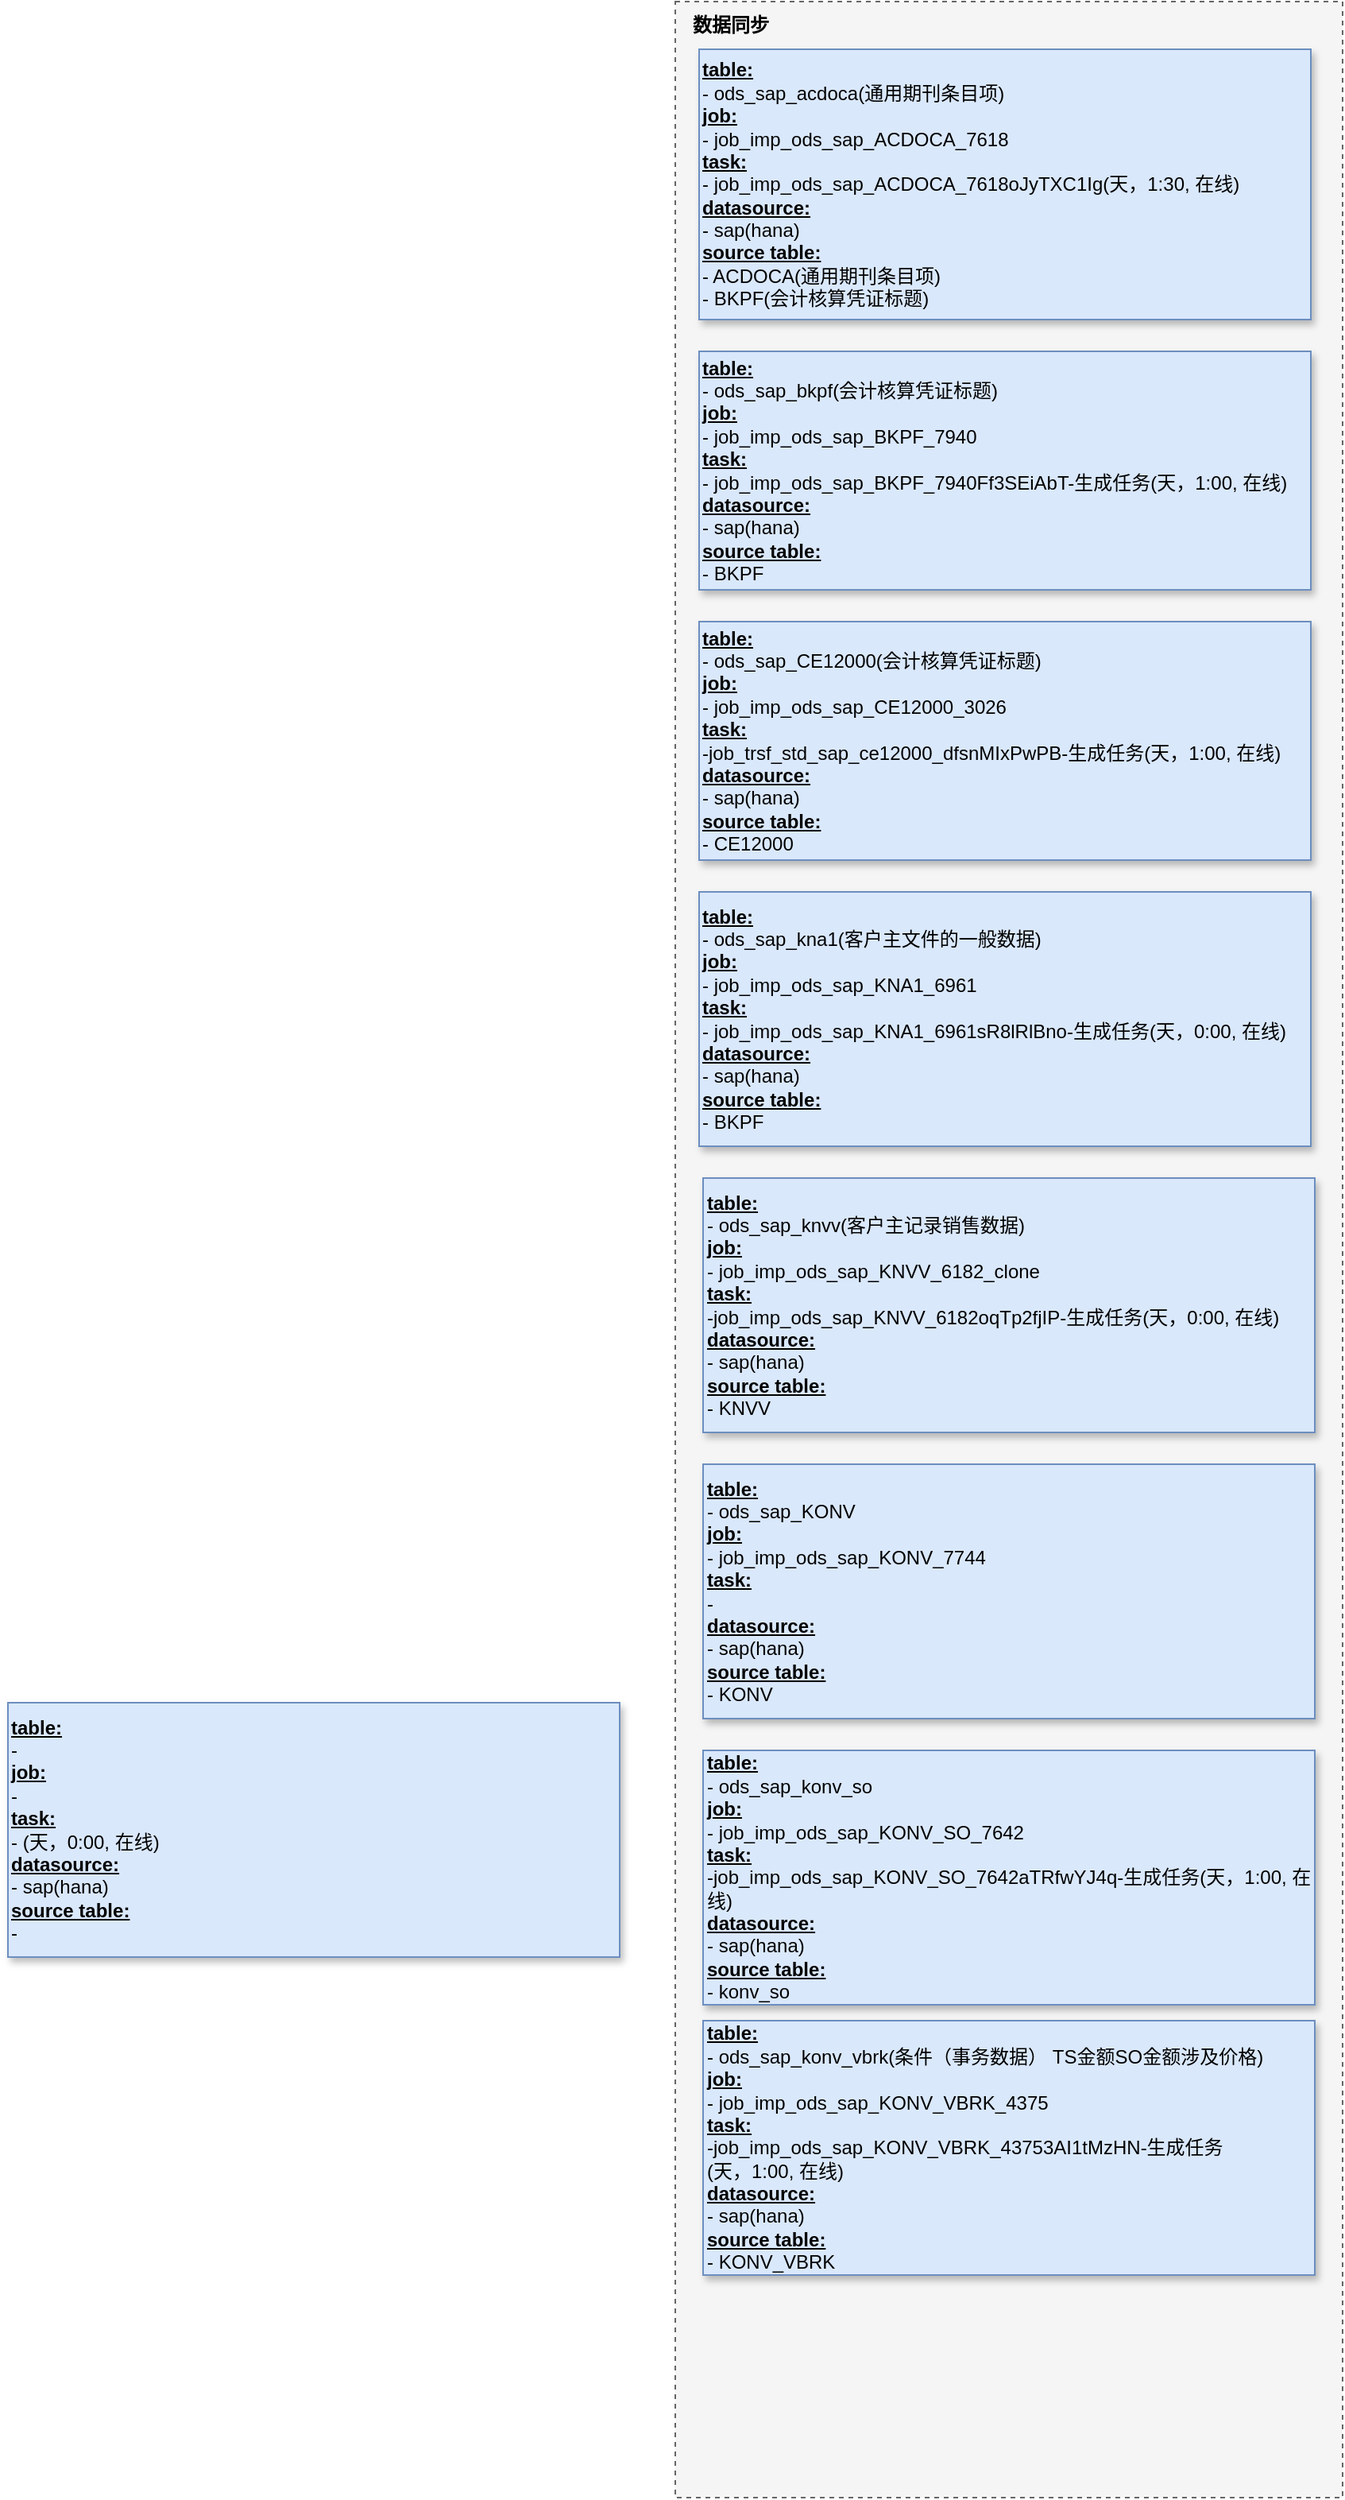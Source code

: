 <mxfile version="22.1.16" type="github">
  <diagram name="第 1 页" id="owgYVJfNqeMpOjTP9lmt">
    <mxGraphModel dx="1562" dy="383" grid="1" gridSize="10" guides="1" tooltips="1" connect="1" arrows="1" fold="1" page="1" pageScale="1" pageWidth="827" pageHeight="1169" math="0" shadow="0">
      <root>
        <mxCell id="0" />
        <mxCell id="1" parent="0" />
        <mxCell id="Jmftzy_BqqMXz2ZiVbYZ-1" value="" style="rounded=0;whiteSpace=wrap;html=1;dashed=1;fillColor=#f5f5f5;fontColor=#333333;strokeColor=#666666;" parent="1" vertex="1">
          <mxGeometry x="60" y="10" width="420" height="1570" as="geometry" />
        </mxCell>
        <mxCell id="Jmftzy_BqqMXz2ZiVbYZ-2" value="数据同步" style="text;strokeColor=none;align=center;fillColor=none;html=1;verticalAlign=middle;whiteSpace=wrap;rounded=0;fontStyle=1" parent="1" vertex="1">
          <mxGeometry x="60" y="10" width="70" height="30" as="geometry" />
        </mxCell>
        <mxCell id="Jmftzy_BqqMXz2ZiVbYZ-3" value="&lt;font style=&quot;font-size: 12px;&quot;&gt;&lt;b style=&quot;border-color: var(--border-color);&quot;&gt;&lt;u style=&quot;border-color: var(--border-color);&quot;&gt;table:&lt;/u&gt;&lt;/b&gt;&amp;nbsp;&lt;br style=&quot;border-color: var(--border-color);&quot;&gt;- ods_sap_acdoca(通用期刊条目项)&lt;b style=&quot;border-color: var(--border-color);&quot;&gt;&lt;u style=&quot;border-color: var(--border-color);&quot;&gt;&lt;br style=&quot;border-color: var(--border-color);&quot;&gt;job:&lt;/u&gt;&lt;/b&gt;&lt;br style=&quot;border-color: var(--border-color);&quot;&gt;- job_imp_ods_sap_ACDOCA_7618&lt;br&gt;&lt;u style=&quot;font-weight: bold;&quot;&gt;task:&lt;br&gt;&lt;/u&gt;- job_imp_ods_sap_ACDOCA_7618oJyTXC1Ig(天，1:30,&amp;nbsp;在线)&lt;br&gt;&lt;u style=&quot;font-weight: bold;&quot;&gt;datasource:&lt;/u&gt;&lt;br&gt;- sap(hana)&lt;br&gt;&lt;u style=&quot;font-weight: bold;&quot;&gt;source table:&lt;/u&gt;&amp;nbsp;&lt;br&gt;- ACDOCA(通用期刊条目项)&lt;br&gt;- BKPF(会计核算凭证标题)&lt;/font&gt;" style="rounded=0;whiteSpace=wrap;html=1;align=left;fillColor=#dae8fc;strokeColor=#6c8ebf;shadow=1;" parent="1" vertex="1">
          <mxGeometry x="75" y="40" width="385" height="170" as="geometry" />
        </mxCell>
        <mxCell id="Jmftzy_BqqMXz2ZiVbYZ-4" value="&lt;font style=&quot;&quot;&gt;&lt;b style=&quot;font-size: 12px; border-color: var(--border-color);&quot;&gt;&lt;u style=&quot;border-color: var(--border-color);&quot;&gt;table:&lt;/u&gt;&lt;/b&gt;&amp;nbsp;&lt;br style=&quot;border-color: var(--border-color);&quot;&gt;-&amp;nbsp;ods_sap_bkpf&lt;span style=&quot;background-color: initial;&quot;&gt;(会计核算凭证标题)&lt;/span&gt;&lt;br&gt;&lt;b style=&quot;font-size: 12px; border-color: var(--border-color);&quot;&gt;&lt;u style=&quot;border-color: var(--border-color);&quot;&gt;job:&lt;/u&gt;&lt;/b&gt;&lt;br style=&quot;border-color: var(--border-color);&quot;&gt;-&amp;nbsp;job_imp_ods_sap_BKPF_7940&lt;br&gt;&lt;u style=&quot;font-size: 12px; font-weight: bold;&quot;&gt;task:&lt;br&gt;&lt;/u&gt;-&amp;nbsp;job_imp_ods_sap_BKPF_7940Ff3SEiAbT-生成任务(天，1:00,&amp;nbsp;在线)&lt;br&gt;&lt;u style=&quot;font-size: 12px; font-weight: bold;&quot;&gt;datasource:&lt;/u&gt;&lt;br&gt;- sap(hana)&lt;br&gt;&lt;u style=&quot;font-size: 12px; font-weight: bold;&quot;&gt;source table:&lt;/u&gt;&amp;nbsp;&lt;br&gt;-&amp;nbsp;&lt;/font&gt;BKPF" style="rounded=0;whiteSpace=wrap;html=1;align=left;fillColor=#dae8fc;strokeColor=#6c8ebf;shadow=1;" parent="1" vertex="1">
          <mxGeometry x="75" y="230" width="385" height="150" as="geometry" />
        </mxCell>
        <mxCell id="Jmftzy_BqqMXz2ZiVbYZ-5" value="&lt;font style=&quot;&quot;&gt;&lt;b style=&quot;font-size: 12px; border-color: var(--border-color);&quot;&gt;&lt;u style=&quot;border-color: var(--border-color);&quot;&gt;table:&lt;/u&gt;&lt;/b&gt;&amp;nbsp;&lt;br style=&quot;border-color: var(--border-color);&quot;&gt;-&amp;nbsp;ods_sap_CE12000&lt;span style=&quot;background-color: initial;&quot;&gt;(会计核算凭证标题)&lt;/span&gt;&lt;br&gt;&lt;b style=&quot;font-size: 12px; border-color: var(--border-color);&quot;&gt;&lt;u style=&quot;border-color: var(--border-color);&quot;&gt;job:&lt;/u&gt;&lt;/b&gt;&lt;br style=&quot;border-color: var(--border-color);&quot;&gt;-&amp;nbsp;job_imp_ods_sap_CE12000_3026&lt;br&gt;&lt;u style=&quot;font-size: 12px; font-weight: bold;&quot;&gt;task:&lt;br&gt;&lt;/u&gt;-job_trsf_std_sap_ce12000_dfsnMIxPwPB-生成任务(天，1:00,&amp;nbsp;在线)&lt;br&gt;&lt;u style=&quot;font-size: 12px; font-weight: bold;&quot;&gt;datasource:&lt;/u&gt;&lt;br&gt;- sap(hana)&lt;br&gt;&lt;u style=&quot;font-size: 12px; font-weight: bold;&quot;&gt;source table:&lt;/u&gt;&amp;nbsp;&lt;br&gt;-&amp;nbsp;&lt;/font&gt;CE12000" style="rounded=0;whiteSpace=wrap;html=1;align=left;fillColor=#dae8fc;strokeColor=#6c8ebf;shadow=1;" parent="1" vertex="1">
          <mxGeometry x="75" y="400" width="385" height="150" as="geometry" />
        </mxCell>
        <mxCell id="Jmftzy_BqqMXz2ZiVbYZ-6" value="&lt;font style=&quot;&quot;&gt;&lt;b style=&quot;font-size: 12px; border-color: var(--border-color);&quot;&gt;&lt;u style=&quot;border-color: var(--border-color);&quot;&gt;table:&lt;/u&gt;&lt;/b&gt;&amp;nbsp;&lt;br style=&quot;border-color: var(--border-color);&quot;&gt;-&amp;nbsp;ods_sap_kna1&lt;span style=&quot;background-color: initial;&quot;&gt;(客户主文件的一般数据)&lt;/span&gt;&lt;br&gt;&lt;b style=&quot;font-size: 12px; border-color: var(--border-color);&quot;&gt;&lt;u style=&quot;border-color: var(--border-color);&quot;&gt;job:&lt;/u&gt;&lt;/b&gt;&lt;br style=&quot;border-color: var(--border-color);&quot;&gt;-&amp;nbsp;job_imp_ods_sap_KNA1_6961&lt;div style=&quot;margin: 0px; padding: 0px; border: 0px; vertical-align: baseline; box-sizing: border-box; outline: none; position: relative;&quot; class=&quot;sa-row&quot;&gt;&lt;div style=&quot;margin: 0px; padding: 0px; border: 0px; vertical-align: baseline; box-sizing: border-box; outline: none; float: left; width: 254px;&quot; class=&quot;sa-form-item-wrap sa-col sa-col-24&quot; data-v-3d1367e8=&quot;&quot;&gt;&lt;div style=&quot;margin: 0px; padding: 0px; border: 0px; vertical-align: baseline; box-sizing: border-box; outline: none;&quot; class=&quot;sa-form-item is-detail sa-form-item--medium sa-form--label-left&quot;&gt;&lt;/div&gt;&lt;/div&gt;&lt;/div&gt;&lt;u style=&quot;font-size: 12px; font-weight: bold;&quot;&gt;task:&lt;br&gt;&lt;/u&gt;- job_imp_ods_sap_KNA1_6961sR8lRlBno-生成任务(天，0:00,&amp;nbsp;在线)&lt;br&gt;&lt;u style=&quot;font-size: 12px; font-weight: bold;&quot;&gt;datasource:&lt;/u&gt;&lt;br&gt;- sap(hana)&lt;br&gt;&lt;u style=&quot;font-size: 12px; font-weight: bold;&quot;&gt;source table:&lt;/u&gt;&amp;nbsp;&lt;br&gt;-&amp;nbsp;&lt;/font&gt;BKPF" style="rounded=0;whiteSpace=wrap;html=1;align=left;fillColor=#dae8fc;strokeColor=#6c8ebf;shadow=1;" parent="1" vertex="1">
          <mxGeometry x="75" y="570" width="385" height="160" as="geometry" />
        </mxCell>
        <mxCell id="VqyOnkk4IZ7O-Tk4b7wS-1" value="&lt;font style=&quot;&quot;&gt;&lt;b style=&quot;font-size: 12px; border-color: var(--border-color);&quot;&gt;&lt;u style=&quot;border-color: var(--border-color);&quot;&gt;table:&lt;/u&gt;&lt;/b&gt;&amp;nbsp;&lt;br style=&quot;border-color: var(--border-color);&quot;&gt;-&amp;nbsp;&lt;br&gt;&lt;b style=&quot;font-size: 12px; border-color: var(--border-color);&quot;&gt;&lt;u style=&quot;border-color: var(--border-color);&quot;&gt;job:&lt;/u&gt;&lt;/b&gt;&lt;br style=&quot;border-color: var(--border-color);&quot;&gt;-&amp;nbsp;&lt;div style=&quot;margin: 0px; padding: 0px; border: 0px; vertical-align: baseline; box-sizing: border-box; outline: none; position: relative;&quot; class=&quot;sa-row&quot;&gt;&lt;div style=&quot;margin: 0px; padding: 0px; border: 0px; vertical-align: baseline; box-sizing: border-box; outline: none; float: left; width: 254px;&quot; class=&quot;sa-form-item-wrap sa-col sa-col-24&quot; data-v-3d1367e8=&quot;&quot;&gt;&lt;div style=&quot;margin: 0px; padding: 0px; border: 0px; vertical-align: baseline; box-sizing: border-box; outline: none;&quot; class=&quot;sa-form-item is-detail sa-form-item--medium sa-form--label-left&quot;&gt;&lt;/div&gt;&lt;/div&gt;&lt;/div&gt;&lt;u style=&quot;font-size: 12px; font-weight: bold;&quot;&gt;task:&lt;br&gt;&lt;/u&gt;- (天，0:00,&amp;nbsp;在线)&lt;br&gt;&lt;u style=&quot;font-size: 12px; font-weight: bold;&quot;&gt;datasource:&lt;/u&gt;&lt;br&gt;- sap(hana)&lt;br&gt;&lt;u style=&quot;font-size: 12px; font-weight: bold;&quot;&gt;source table:&lt;/u&gt;&amp;nbsp;&lt;br&gt;-&amp;nbsp;&lt;/font&gt;" style="rounded=0;whiteSpace=wrap;html=1;align=left;fillColor=#dae8fc;strokeColor=#6c8ebf;shadow=1;" vertex="1" parent="1">
          <mxGeometry x="-360" y="1080" width="385" height="160" as="geometry" />
        </mxCell>
        <mxCell id="VqyOnkk4IZ7O-Tk4b7wS-2" value="&lt;font style=&quot;&quot;&gt;&lt;b style=&quot;font-size: 12px; border-color: var(--border-color);&quot;&gt;&lt;u style=&quot;border-color: var(--border-color);&quot;&gt;table:&lt;/u&gt;&lt;/b&gt;&amp;nbsp;&lt;br style=&quot;border-color: var(--border-color);&quot;&gt;-&amp;nbsp;ods_sap_knvv(客户主记录销售数据)&lt;br&gt;&lt;b style=&quot;font-size: 12px; border-color: var(--border-color);&quot;&gt;&lt;u style=&quot;border-color: var(--border-color);&quot;&gt;job:&lt;/u&gt;&lt;/b&gt;&lt;br style=&quot;border-color: var(--border-color);&quot;&gt;-&amp;nbsp;job_imp_ods_sap_KNVV_6182_clone&lt;br&gt;&lt;div style=&quot;margin: 0px; padding: 0px; border: 0px; vertical-align: baseline; box-sizing: border-box; outline: none; position: relative;&quot; class=&quot;sa-row&quot;&gt;&lt;div style=&quot;margin: 0px; padding: 0px; border: 0px; vertical-align: baseline; box-sizing: border-box; outline: none; float: left; width: 254px;&quot; class=&quot;sa-form-item-wrap sa-col sa-col-24&quot; data-v-3d1367e8=&quot;&quot;&gt;&lt;div style=&quot;margin: 0px; padding: 0px; border: 0px; vertical-align: baseline; box-sizing: border-box; outline: none;&quot; class=&quot;sa-form-item is-detail sa-form-item--medium sa-form--label-left&quot;&gt;&lt;/div&gt;&lt;/div&gt;&lt;/div&gt;&lt;div style=&quot;margin: 0px; padding: 0px; border: 0px; vertical-align: baseline; box-sizing: border-box; outline: none; position: relative;&quot; class=&quot;sa-row&quot;&gt;&lt;div style=&quot;margin: 0px; padding: 0px; border: 0px; vertical-align: baseline; box-sizing: border-box; outline: none; float: left; width: 254px;&quot; class=&quot;sa-form-item-wrap sa-col sa-col-24&quot; data-v-3d1367e8=&quot;&quot;&gt;&lt;div style=&quot;margin: 0px; padding: 0px; border: 0px; vertical-align: baseline; box-sizing: border-box; outline: none;&quot; class=&quot;sa-form-item is-detail sa-form-item--medium sa-form--label-left&quot;&gt;&lt;/div&gt;&lt;/div&gt;&lt;/div&gt;&lt;u style=&quot;font-size: 12px; font-weight: bold;&quot;&gt;task:&lt;br&gt;&lt;/u&gt;-job_imp_ods_sap_KNVV_6182oqTp2fjIP-生成任务(天，0:00,&amp;nbsp;在线)&lt;br&gt;&lt;u style=&quot;font-size: 12px; font-weight: bold;&quot;&gt;datasource:&lt;/u&gt;&lt;br&gt;- sap(hana)&lt;br&gt;&lt;u style=&quot;font-size: 12px; font-weight: bold;&quot;&gt;source table:&lt;/u&gt;&amp;nbsp;&lt;br&gt;-&amp;nbsp;KNVV&lt;/font&gt;" style="rounded=0;whiteSpace=wrap;html=1;align=left;fillColor=#dae8fc;strokeColor=#6c8ebf;shadow=1;" vertex="1" parent="1">
          <mxGeometry x="77.5" y="750" width="385" height="160" as="geometry" />
        </mxCell>
        <mxCell id="VqyOnkk4IZ7O-Tk4b7wS-3" value="&lt;font style=&quot;&quot;&gt;&lt;b style=&quot;font-size: 12px; border-color: var(--border-color);&quot;&gt;&lt;u style=&quot;border-color: var(--border-color);&quot;&gt;table:&lt;/u&gt;&lt;/b&gt;&amp;nbsp;&lt;br style=&quot;border-color: var(--border-color);&quot;&gt;-&amp;nbsp;ods_sap_KONV&lt;br&gt;&lt;b style=&quot;font-size: 12px; border-color: var(--border-color);&quot;&gt;&lt;u style=&quot;border-color: var(--border-color);&quot;&gt;job:&lt;/u&gt;&lt;/b&gt;&lt;br style=&quot;border-color: var(--border-color);&quot;&gt;-&amp;nbsp;job_imp_ods_sap_KONV_7744&lt;div style=&quot;margin: 0px; padding: 0px; border: 0px; vertical-align: baseline; box-sizing: border-box; outline: none; position: relative;&quot; class=&quot;sa-row&quot;&gt;&lt;div style=&quot;margin: 0px; padding: 0px; border: 0px; vertical-align: baseline; box-sizing: border-box; outline: none; float: left; width: 254px;&quot; class=&quot;sa-form-item-wrap sa-col sa-col-24&quot; data-v-3d1367e8=&quot;&quot;&gt;&lt;div style=&quot;margin: 0px; padding: 0px; border: 0px; vertical-align: baseline; box-sizing: border-box; outline: none;&quot; class=&quot;sa-form-item is-detail sa-form-item--medium sa-form--label-left&quot;&gt;&lt;/div&gt;&lt;/div&gt;&lt;/div&gt;&lt;u style=&quot;font-size: 12px; font-weight: bold;&quot;&gt;task:&lt;br&gt;&lt;/u&gt;-&amp;nbsp;&lt;br&gt;&lt;u style=&quot;font-size: 12px; font-weight: bold;&quot;&gt;datasource:&lt;/u&gt;&lt;br&gt;- sap(hana)&lt;br&gt;&lt;u style=&quot;font-size: 12px; font-weight: bold;&quot;&gt;source table:&lt;/u&gt;&amp;nbsp;&lt;br&gt;-&amp;nbsp;&lt;/font&gt;KONV" style="rounded=0;whiteSpace=wrap;html=1;align=left;fillColor=#dae8fc;strokeColor=#6c8ebf;shadow=1;" vertex="1" parent="1">
          <mxGeometry x="77.5" y="930" width="385" height="160" as="geometry" />
        </mxCell>
        <mxCell id="VqyOnkk4IZ7O-Tk4b7wS-4" value="&lt;font style=&quot;&quot;&gt;&lt;b style=&quot;font-size: 12px; border-color: var(--border-color);&quot;&gt;&lt;u style=&quot;border-color: var(--border-color);&quot;&gt;table:&lt;/u&gt;&lt;/b&gt;&amp;nbsp;&lt;br style=&quot;border-color: var(--border-color);&quot;&gt;-&amp;nbsp;ods_sap_konv_so&lt;br&gt;&lt;b style=&quot;font-size: 12px; border-color: var(--border-color);&quot;&gt;&lt;u style=&quot;border-color: var(--border-color);&quot;&gt;job:&lt;/u&gt;&lt;/b&gt;&lt;br style=&quot;border-color: var(--border-color);&quot;&gt;-&amp;nbsp;job_imp_ods_sap_KONV_SO_7642&lt;div style=&quot;margin: 0px; padding: 0px; border: 0px; vertical-align: baseline; box-sizing: border-box; outline: none; position: relative;&quot; class=&quot;sa-row&quot;&gt;&lt;div style=&quot;margin: 0px; padding: 0px; border: 0px; vertical-align: baseline; box-sizing: border-box; outline: none; float: left; width: 254px;&quot; class=&quot;sa-form-item-wrap sa-col sa-col-24&quot; data-v-3d1367e8=&quot;&quot;&gt;&lt;div style=&quot;margin: 0px; padding: 0px; border: 0px; vertical-align: baseline; box-sizing: border-box; outline: none;&quot; class=&quot;sa-form-item is-detail sa-form-item--medium sa-form--label-left&quot;&gt;&lt;/div&gt;&lt;/div&gt;&lt;/div&gt;&lt;u style=&quot;font-size: 12px; font-weight: bold;&quot;&gt;task:&lt;br&gt;&lt;/u&gt;-job_imp_ods_sap_KONV_SO_7642aTRfwYJ4q-生成任务(天，1:00,&amp;nbsp;在线)&lt;br&gt;&lt;u style=&quot;font-size: 12px; font-weight: bold;&quot;&gt;datasource:&lt;/u&gt;&lt;br&gt;- sap(hana)&lt;br&gt;&lt;u style=&quot;font-size: 12px; font-weight: bold;&quot;&gt;source table:&lt;/u&gt;&amp;nbsp;&lt;br&gt;-&amp;nbsp;&lt;/font&gt;konv_so" style="rounded=0;whiteSpace=wrap;html=1;align=left;fillColor=#dae8fc;strokeColor=#6c8ebf;shadow=1;" vertex="1" parent="1">
          <mxGeometry x="77.5" y="1110" width="385" height="160" as="geometry" />
        </mxCell>
        <mxCell id="VqyOnkk4IZ7O-Tk4b7wS-5" value="&lt;font style=&quot;&quot;&gt;&lt;b style=&quot;font-size: 12px; border-color: var(--border-color);&quot;&gt;&lt;u style=&quot;border-color: var(--border-color);&quot;&gt;table:&lt;/u&gt;&lt;/b&gt;&amp;nbsp;&lt;br style=&quot;border-color: var(--border-color);&quot;&gt;-&amp;nbsp;ods_sap_konv_vbrk(条件（事务数据）&amp;nbsp;TS金额SO金额涉及价格&lt;span style=&quot;background-color: initial;&quot;&gt;)&lt;/span&gt;&lt;br&gt;&lt;b style=&quot;font-size: 12px; border-color: var(--border-color);&quot;&gt;&lt;u style=&quot;border-color: var(--border-color);&quot;&gt;job:&lt;/u&gt;&lt;/b&gt;&lt;br style=&quot;border-color: var(--border-color);&quot;&gt;-&amp;nbsp;job_imp_ods_sap_KONV_VBRK_4375&lt;div style=&quot;margin: 0px; padding: 0px; border: 0px; vertical-align: baseline; box-sizing: border-box; outline: none; position: relative;&quot; class=&quot;sa-row&quot;&gt;&lt;div style=&quot;margin: 0px; padding: 0px; border: 0px; vertical-align: baseline; box-sizing: border-box; outline: none; float: left; width: 254px;&quot; class=&quot;sa-form-item-wrap sa-col sa-col-24&quot; data-v-3d1367e8=&quot;&quot;&gt;&lt;div style=&quot;margin: 0px; padding: 0px; border: 0px; vertical-align: baseline; box-sizing: border-box; outline: none;&quot; class=&quot;sa-form-item is-detail sa-form-item--medium sa-form--label-left&quot;&gt;&lt;/div&gt;&lt;/div&gt;&lt;/div&gt;&lt;u style=&quot;font-size: 12px; font-weight: bold;&quot;&gt;task:&lt;br&gt;&lt;/u&gt;-job_imp_ods_sap_KONV_VBRK_43753AI1tMzHN-生成任务&lt;br&gt;(天，1:00,&amp;nbsp;在线)&lt;br&gt;&lt;u style=&quot;font-size: 12px; font-weight: bold;&quot;&gt;datasource:&lt;/u&gt;&lt;br&gt;- sap(hana)&lt;br&gt;&lt;u style=&quot;font-size: 12px; font-weight: bold;&quot;&gt;source table:&lt;/u&gt;&amp;nbsp;&lt;br&gt;-&amp;nbsp;KONV_VBRK&lt;/font&gt;" style="rounded=0;whiteSpace=wrap;html=1;align=left;fillColor=#dae8fc;strokeColor=#6c8ebf;shadow=1;" vertex="1" parent="1">
          <mxGeometry x="77.5" y="1280" width="385" height="160" as="geometry" />
        </mxCell>
      </root>
    </mxGraphModel>
  </diagram>
</mxfile>
